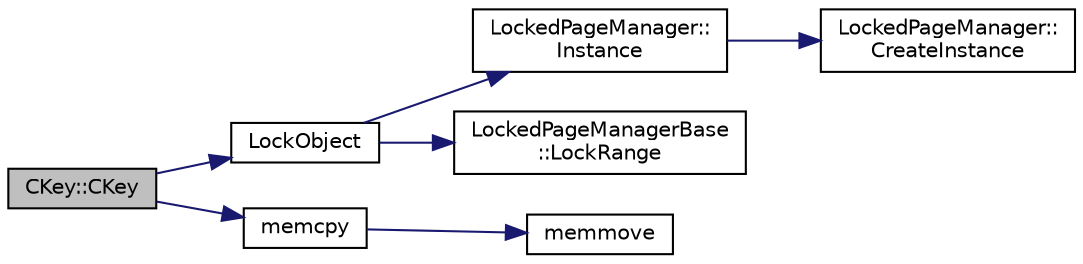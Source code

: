 digraph "CKey::CKey"
{
  edge [fontname="Helvetica",fontsize="10",labelfontname="Helvetica",labelfontsize="10"];
  node [fontname="Helvetica",fontsize="10",shape=record];
  rankdir="LR";
  Node6 [label="CKey::CKey",height=0.2,width=0.4,color="black", fillcolor="grey75", style="filled", fontcolor="black"];
  Node6 -> Node7 [color="midnightblue",fontsize="10",style="solid",fontname="Helvetica"];
  Node7 [label="LockObject",height=0.2,width=0.4,color="black", fillcolor="white", style="filled",URL="$allocators_8h.html#ab73cc3988a03bed966c0c2bb191a8d2a"];
  Node7 -> Node8 [color="midnightblue",fontsize="10",style="solid",fontname="Helvetica"];
  Node8 [label="LockedPageManager::\lInstance",height=0.2,width=0.4,color="black", fillcolor="white", style="filled",URL="$class_locked_page_manager.html#ac9b1d42d240dba4714a35fff970b6dde"];
  Node8 -> Node9 [color="midnightblue",fontsize="10",style="solid",fontname="Helvetica"];
  Node9 [label="LockedPageManager::\lCreateInstance",height=0.2,width=0.4,color="black", fillcolor="white", style="filled",URL="$class_locked_page_manager.html#a3933ba60669b1c1b0ef03222637257e7"];
  Node7 -> Node10 [color="midnightblue",fontsize="10",style="solid",fontname="Helvetica"];
  Node10 [label="LockedPageManagerBase\l::LockRange",height=0.2,width=0.4,color="black", fillcolor="white", style="filled",URL="$class_locked_page_manager_base.html#ae24ac08899505b892d451404133fa494"];
  Node6 -> Node11 [color="midnightblue",fontsize="10",style="solid",fontname="Helvetica"];
  Node11 [label="memcpy",height=0.2,width=0.4,color="black", fillcolor="white", style="filled",URL="$glibc__compat_8cpp.html#a0f46826ab0466591e136db24394923cf"];
  Node11 -> Node12 [color="midnightblue",fontsize="10",style="solid",fontname="Helvetica"];
  Node12 [label="memmove",height=0.2,width=0.4,color="black", fillcolor="white", style="filled",URL="$glibc__compat_8cpp.html#a9778d49e9029dd75bc53ecbbf9f5e9a1"];
}
